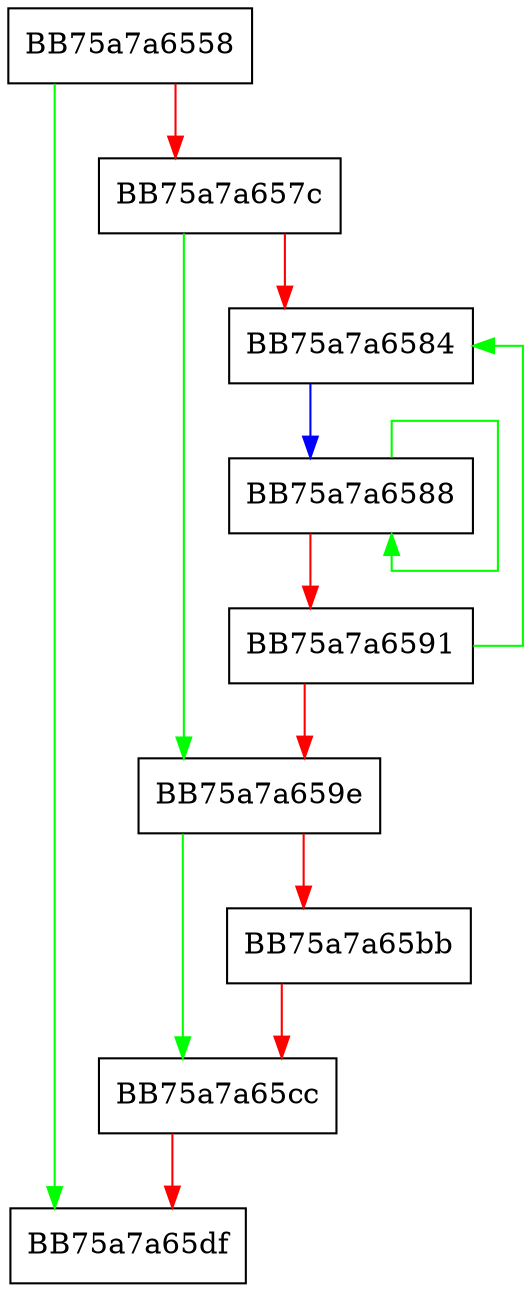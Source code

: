 digraph __dcrt_get_wide_environment_from_os {
  node [shape="box"];
  graph [splines=ortho];
  BB75a7a6558 -> BB75a7a65df [color="green"];
  BB75a7a6558 -> BB75a7a657c [color="red"];
  BB75a7a657c -> BB75a7a659e [color="green"];
  BB75a7a657c -> BB75a7a6584 [color="red"];
  BB75a7a6584 -> BB75a7a6588 [color="blue"];
  BB75a7a6588 -> BB75a7a6588 [color="green"];
  BB75a7a6588 -> BB75a7a6591 [color="red"];
  BB75a7a6591 -> BB75a7a6584 [color="green"];
  BB75a7a6591 -> BB75a7a659e [color="red"];
  BB75a7a659e -> BB75a7a65cc [color="green"];
  BB75a7a659e -> BB75a7a65bb [color="red"];
  BB75a7a65bb -> BB75a7a65cc [color="red"];
  BB75a7a65cc -> BB75a7a65df [color="red"];
}